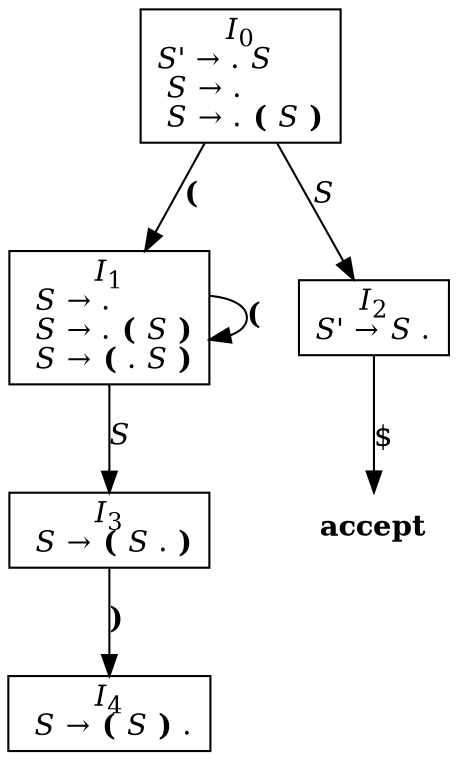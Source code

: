digraph automaton {
	node [shape=record]
	I0 [label=<<I>I</I><SUB>0</SUB><BR/><I>S'</I> &#8594; . <I>S</I><BR ALIGN="LEFT"/><I> S</I> &#8594; .<BR ALIGN="LEFT"/><I> S</I> &#8594; . <B>(</B> <I>S</I> <B>)</B><BR ALIGN="LEFT"/>>]
	I1 [label=<<I>I</I><SUB>1</SUB><BR/><I> S</I> &#8594; .<BR ALIGN="LEFT"/><I> S</I> &#8594; . <B>(</B> <I>S</I> <B>)</B><BR ALIGN="LEFT"/><I> S</I> &#8594; <B>(</B> . <I>S</I> <B>)</B><BR ALIGN="LEFT"/>>]
	I2 [label=<<I>I</I><SUB>2</SUB><BR/><I>S'</I> &#8594; <I>S</I> .<BR ALIGN="LEFT"/>>]
	I3 [label=<<I>I</I><SUB>3</SUB><BR/><I> S</I> &#8594; <B>(</B> <I>S</I> . <B>)</B><BR ALIGN="LEFT"/>>]
	I4 [label=<<I>I</I><SUB>4</SUB><BR/><I> S</I> &#8594; <B>(</B> <I>S</I> <B>)</B> .<BR ALIGN="LEFT"/>>]
	I0 -> I1 [label=<<B>(</B>>]
	I0 -> I2 [label=<<I>S</I>>]
	I1 -> I1 [label=<<B>(</B>>]
	I1 -> I3 [label=<<I>S</I>>]
	acc [label=<<B>accept</B>> shape=none]
	I2 -> acc [label="$"]
	I3 -> I4 [label=<<B>)</B>>]
}
